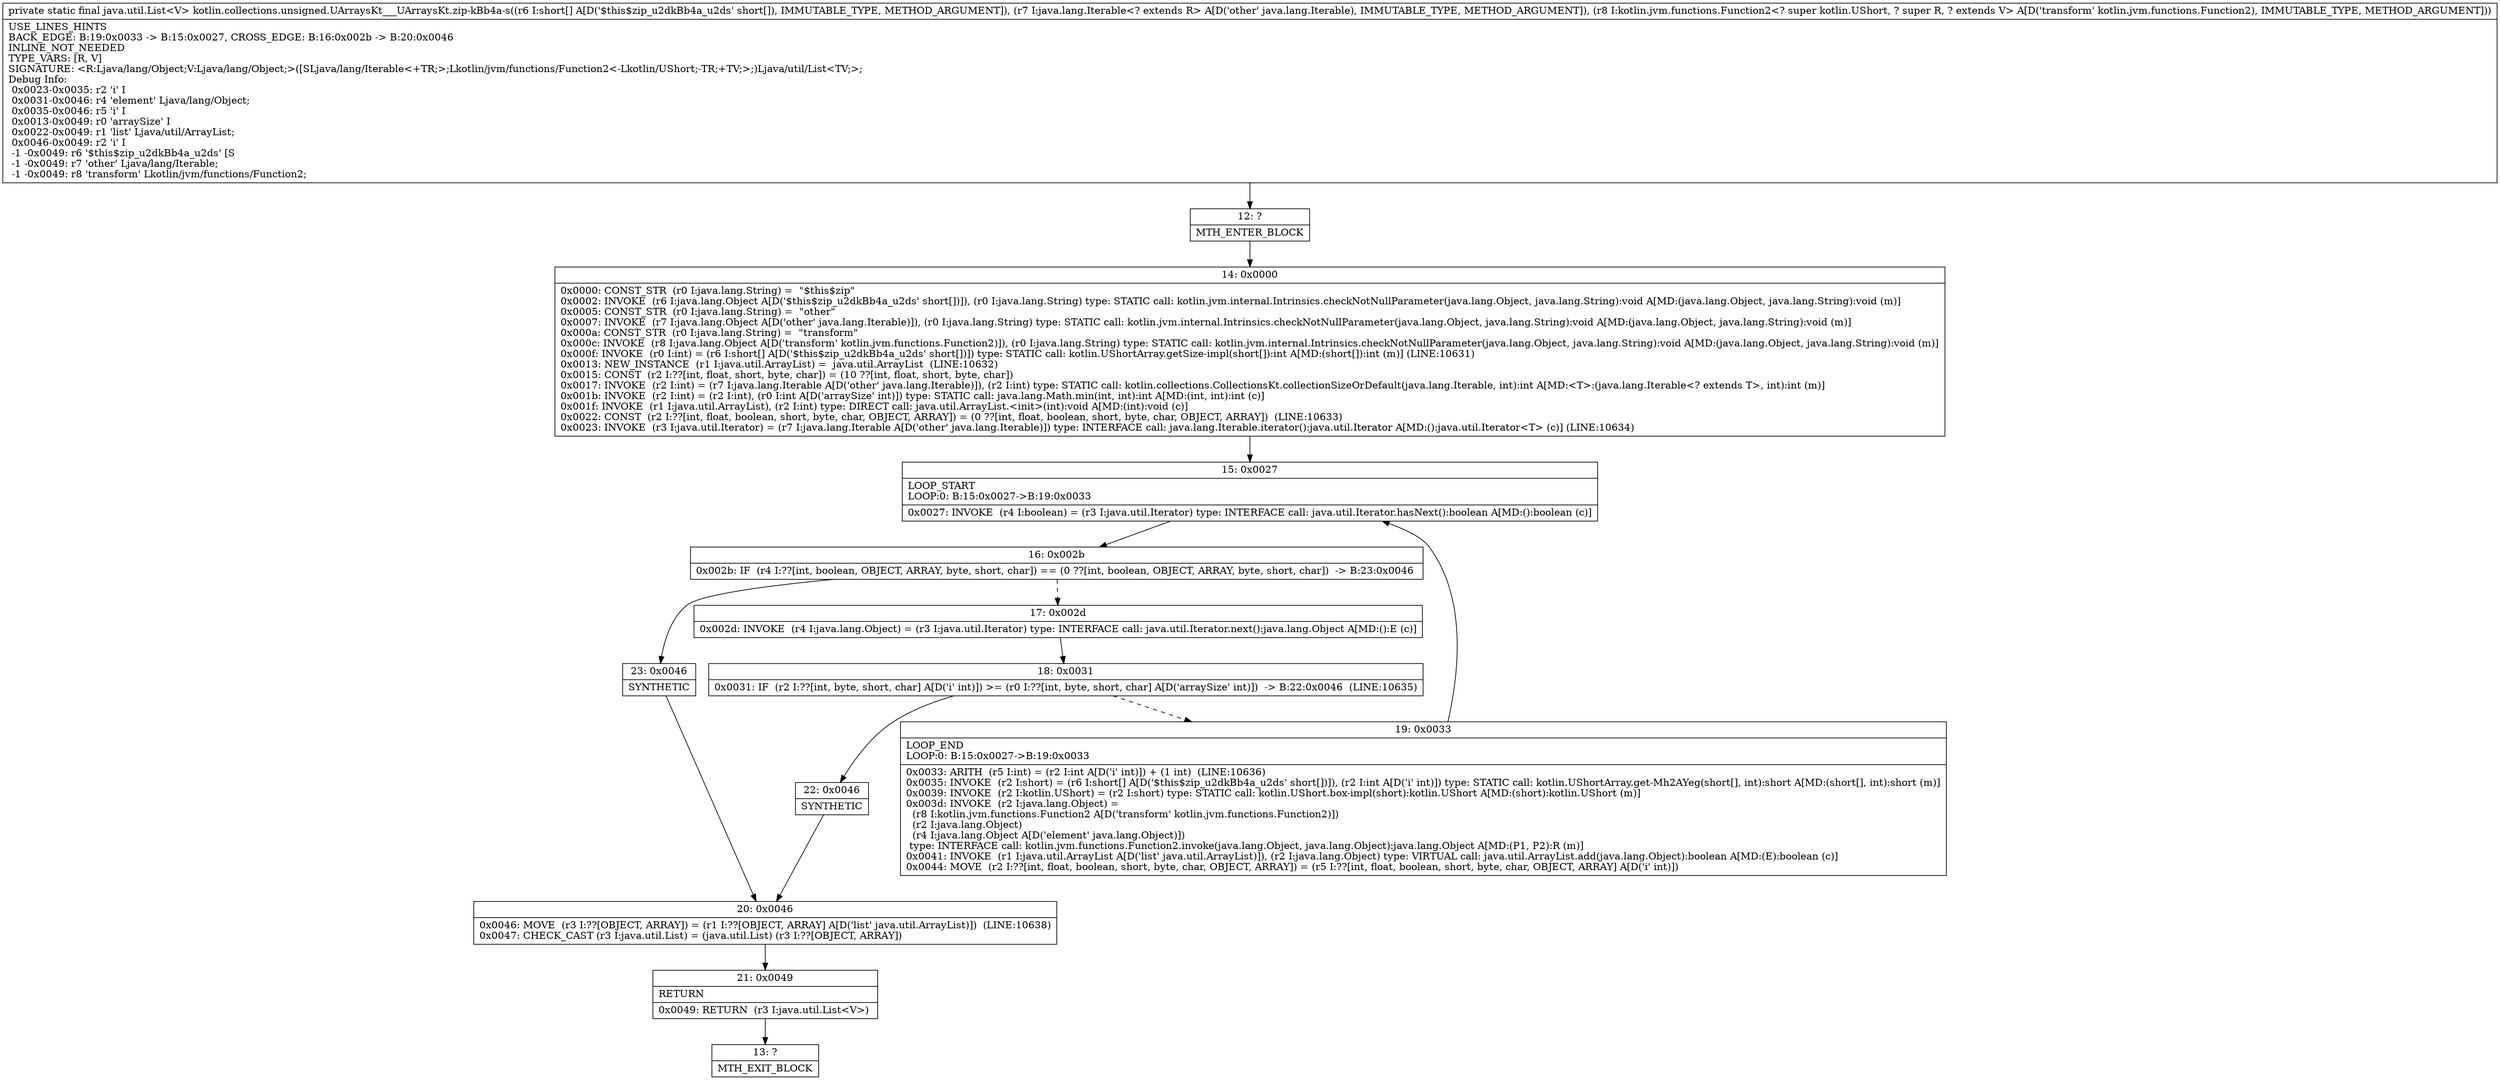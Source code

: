 digraph "CFG forkotlin.collections.unsigned.UArraysKt___UArraysKt.zip\-kBb4a\-s([SLjava\/lang\/Iterable;Lkotlin\/jvm\/functions\/Function2;)Ljava\/util\/List;" {
Node_12 [shape=record,label="{12\:\ ?|MTH_ENTER_BLOCK\l}"];
Node_14 [shape=record,label="{14\:\ 0x0000|0x0000: CONST_STR  (r0 I:java.lang.String) =  \"$this$zip\" \l0x0002: INVOKE  (r6 I:java.lang.Object A[D('$this$zip_u2dkBb4a_u2ds' short[])]), (r0 I:java.lang.String) type: STATIC call: kotlin.jvm.internal.Intrinsics.checkNotNullParameter(java.lang.Object, java.lang.String):void A[MD:(java.lang.Object, java.lang.String):void (m)]\l0x0005: CONST_STR  (r0 I:java.lang.String) =  \"other\" \l0x0007: INVOKE  (r7 I:java.lang.Object A[D('other' java.lang.Iterable)]), (r0 I:java.lang.String) type: STATIC call: kotlin.jvm.internal.Intrinsics.checkNotNullParameter(java.lang.Object, java.lang.String):void A[MD:(java.lang.Object, java.lang.String):void (m)]\l0x000a: CONST_STR  (r0 I:java.lang.String) =  \"transform\" \l0x000c: INVOKE  (r8 I:java.lang.Object A[D('transform' kotlin.jvm.functions.Function2)]), (r0 I:java.lang.String) type: STATIC call: kotlin.jvm.internal.Intrinsics.checkNotNullParameter(java.lang.Object, java.lang.String):void A[MD:(java.lang.Object, java.lang.String):void (m)]\l0x000f: INVOKE  (r0 I:int) = (r6 I:short[] A[D('$this$zip_u2dkBb4a_u2ds' short[])]) type: STATIC call: kotlin.UShortArray.getSize\-impl(short[]):int A[MD:(short[]):int (m)] (LINE:10631)\l0x0013: NEW_INSTANCE  (r1 I:java.util.ArrayList) =  java.util.ArrayList  (LINE:10632)\l0x0015: CONST  (r2 I:??[int, float, short, byte, char]) = (10 ??[int, float, short, byte, char]) \l0x0017: INVOKE  (r2 I:int) = (r7 I:java.lang.Iterable A[D('other' java.lang.Iterable)]), (r2 I:int) type: STATIC call: kotlin.collections.CollectionsKt.collectionSizeOrDefault(java.lang.Iterable, int):int A[MD:\<T\>:(java.lang.Iterable\<? extends T\>, int):int (m)]\l0x001b: INVOKE  (r2 I:int) = (r2 I:int), (r0 I:int A[D('arraySize' int)]) type: STATIC call: java.lang.Math.min(int, int):int A[MD:(int, int):int (c)]\l0x001f: INVOKE  (r1 I:java.util.ArrayList), (r2 I:int) type: DIRECT call: java.util.ArrayList.\<init\>(int):void A[MD:(int):void (c)]\l0x0022: CONST  (r2 I:??[int, float, boolean, short, byte, char, OBJECT, ARRAY]) = (0 ??[int, float, boolean, short, byte, char, OBJECT, ARRAY])  (LINE:10633)\l0x0023: INVOKE  (r3 I:java.util.Iterator) = (r7 I:java.lang.Iterable A[D('other' java.lang.Iterable)]) type: INTERFACE call: java.lang.Iterable.iterator():java.util.Iterator A[MD:():java.util.Iterator\<T\> (c)] (LINE:10634)\l}"];
Node_15 [shape=record,label="{15\:\ 0x0027|LOOP_START\lLOOP:0: B:15:0x0027\-\>B:19:0x0033\l|0x0027: INVOKE  (r4 I:boolean) = (r3 I:java.util.Iterator) type: INTERFACE call: java.util.Iterator.hasNext():boolean A[MD:():boolean (c)]\l}"];
Node_16 [shape=record,label="{16\:\ 0x002b|0x002b: IF  (r4 I:??[int, boolean, OBJECT, ARRAY, byte, short, char]) == (0 ??[int, boolean, OBJECT, ARRAY, byte, short, char])  \-\> B:23:0x0046 \l}"];
Node_17 [shape=record,label="{17\:\ 0x002d|0x002d: INVOKE  (r4 I:java.lang.Object) = (r3 I:java.util.Iterator) type: INTERFACE call: java.util.Iterator.next():java.lang.Object A[MD:():E (c)]\l}"];
Node_18 [shape=record,label="{18\:\ 0x0031|0x0031: IF  (r2 I:??[int, byte, short, char] A[D('i' int)]) \>= (r0 I:??[int, byte, short, char] A[D('arraySize' int)])  \-\> B:22:0x0046  (LINE:10635)\l}"];
Node_19 [shape=record,label="{19\:\ 0x0033|LOOP_END\lLOOP:0: B:15:0x0027\-\>B:19:0x0033\l|0x0033: ARITH  (r5 I:int) = (r2 I:int A[D('i' int)]) + (1 int)  (LINE:10636)\l0x0035: INVOKE  (r2 I:short) = (r6 I:short[] A[D('$this$zip_u2dkBb4a_u2ds' short[])]), (r2 I:int A[D('i' int)]) type: STATIC call: kotlin.UShortArray.get\-Mh2AYeg(short[], int):short A[MD:(short[], int):short (m)]\l0x0039: INVOKE  (r2 I:kotlin.UShort) = (r2 I:short) type: STATIC call: kotlin.UShort.box\-impl(short):kotlin.UShort A[MD:(short):kotlin.UShort (m)]\l0x003d: INVOKE  (r2 I:java.lang.Object) = \l  (r8 I:kotlin.jvm.functions.Function2 A[D('transform' kotlin.jvm.functions.Function2)])\l  (r2 I:java.lang.Object)\l  (r4 I:java.lang.Object A[D('element' java.lang.Object)])\l type: INTERFACE call: kotlin.jvm.functions.Function2.invoke(java.lang.Object, java.lang.Object):java.lang.Object A[MD:(P1, P2):R (m)]\l0x0041: INVOKE  (r1 I:java.util.ArrayList A[D('list' java.util.ArrayList)]), (r2 I:java.lang.Object) type: VIRTUAL call: java.util.ArrayList.add(java.lang.Object):boolean A[MD:(E):boolean (c)]\l0x0044: MOVE  (r2 I:??[int, float, boolean, short, byte, char, OBJECT, ARRAY]) = (r5 I:??[int, float, boolean, short, byte, char, OBJECT, ARRAY] A[D('i' int)]) \l}"];
Node_22 [shape=record,label="{22\:\ 0x0046|SYNTHETIC\l}"];
Node_20 [shape=record,label="{20\:\ 0x0046|0x0046: MOVE  (r3 I:??[OBJECT, ARRAY]) = (r1 I:??[OBJECT, ARRAY] A[D('list' java.util.ArrayList)])  (LINE:10638)\l0x0047: CHECK_CAST (r3 I:java.util.List) = (java.util.List) (r3 I:??[OBJECT, ARRAY]) \l}"];
Node_21 [shape=record,label="{21\:\ 0x0049|RETURN\l|0x0049: RETURN  (r3 I:java.util.List\<V\>) \l}"];
Node_13 [shape=record,label="{13\:\ ?|MTH_EXIT_BLOCK\l}"];
Node_23 [shape=record,label="{23\:\ 0x0046|SYNTHETIC\l}"];
MethodNode[shape=record,label="{private static final java.util.List\<V\> kotlin.collections.unsigned.UArraysKt___UArraysKt.zip\-kBb4a\-s((r6 I:short[] A[D('$this$zip_u2dkBb4a_u2ds' short[]), IMMUTABLE_TYPE, METHOD_ARGUMENT]), (r7 I:java.lang.Iterable\<? extends R\> A[D('other' java.lang.Iterable), IMMUTABLE_TYPE, METHOD_ARGUMENT]), (r8 I:kotlin.jvm.functions.Function2\<? super kotlin.UShort, ? super R, ? extends V\> A[D('transform' kotlin.jvm.functions.Function2), IMMUTABLE_TYPE, METHOD_ARGUMENT]))  | USE_LINES_HINTS\lBACK_EDGE: B:19:0x0033 \-\> B:15:0x0027, CROSS_EDGE: B:16:0x002b \-\> B:20:0x0046\lINLINE_NOT_NEEDED\lTYPE_VARS: [R, V]\lSIGNATURE: \<R:Ljava\/lang\/Object;V:Ljava\/lang\/Object;\>([SLjava\/lang\/Iterable\<+TR;\>;Lkotlin\/jvm\/functions\/Function2\<\-Lkotlin\/UShort;\-TR;+TV;\>;)Ljava\/util\/List\<TV;\>;\lDebug Info:\l  0x0023\-0x0035: r2 'i' I\l  0x0031\-0x0046: r4 'element' Ljava\/lang\/Object;\l  0x0035\-0x0046: r5 'i' I\l  0x0013\-0x0049: r0 'arraySize' I\l  0x0022\-0x0049: r1 'list' Ljava\/util\/ArrayList;\l  0x0046\-0x0049: r2 'i' I\l  \-1 \-0x0049: r6 '$this$zip_u2dkBb4a_u2ds' [S\l  \-1 \-0x0049: r7 'other' Ljava\/lang\/Iterable;\l  \-1 \-0x0049: r8 'transform' Lkotlin\/jvm\/functions\/Function2;\l}"];
MethodNode -> Node_12;Node_12 -> Node_14;
Node_14 -> Node_15;
Node_15 -> Node_16;
Node_16 -> Node_17[style=dashed];
Node_16 -> Node_23;
Node_17 -> Node_18;
Node_18 -> Node_19[style=dashed];
Node_18 -> Node_22;
Node_19 -> Node_15;
Node_22 -> Node_20;
Node_20 -> Node_21;
Node_21 -> Node_13;
Node_23 -> Node_20;
}

